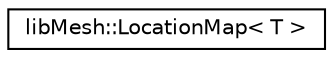 digraph "类继承关系图"
{
 // INTERACTIVE_SVG=YES
  edge [fontname="Helvetica",fontsize="10",labelfontname="Helvetica",labelfontsize="10"];
  node [fontname="Helvetica",fontsize="10",shape=record];
  rankdir="LR";
  Node1 [label="libMesh::LocationMap\< T \>",height=0.2,width=0.4,color="black", fillcolor="white", style="filled",URL="$classlibMesh_1_1LocationMap.html",tooltip="Data structures that enable location-based lookups The key is a hash of the Point location..."];
}
